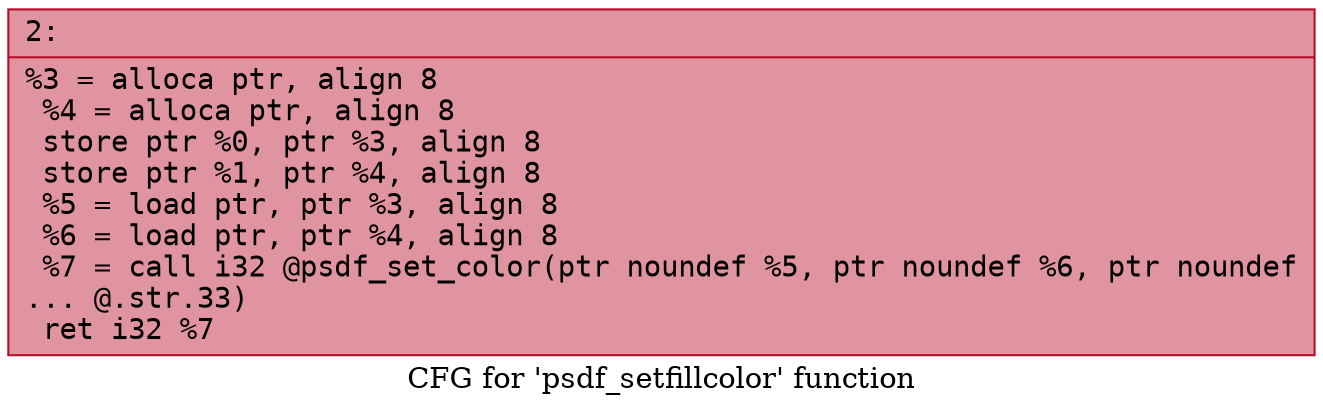 digraph "CFG for 'psdf_setfillcolor' function" {
	label="CFG for 'psdf_setfillcolor' function";

	Node0x600002168cd0 [shape=record,color="#b70d28ff", style=filled, fillcolor="#b70d2870" fontname="Courier",label="{2:\l|  %3 = alloca ptr, align 8\l  %4 = alloca ptr, align 8\l  store ptr %0, ptr %3, align 8\l  store ptr %1, ptr %4, align 8\l  %5 = load ptr, ptr %3, align 8\l  %6 = load ptr, ptr %4, align 8\l  %7 = call i32 @psdf_set_color(ptr noundef %5, ptr noundef %6, ptr noundef\l... @.str.33)\l  ret i32 %7\l}"];
}
